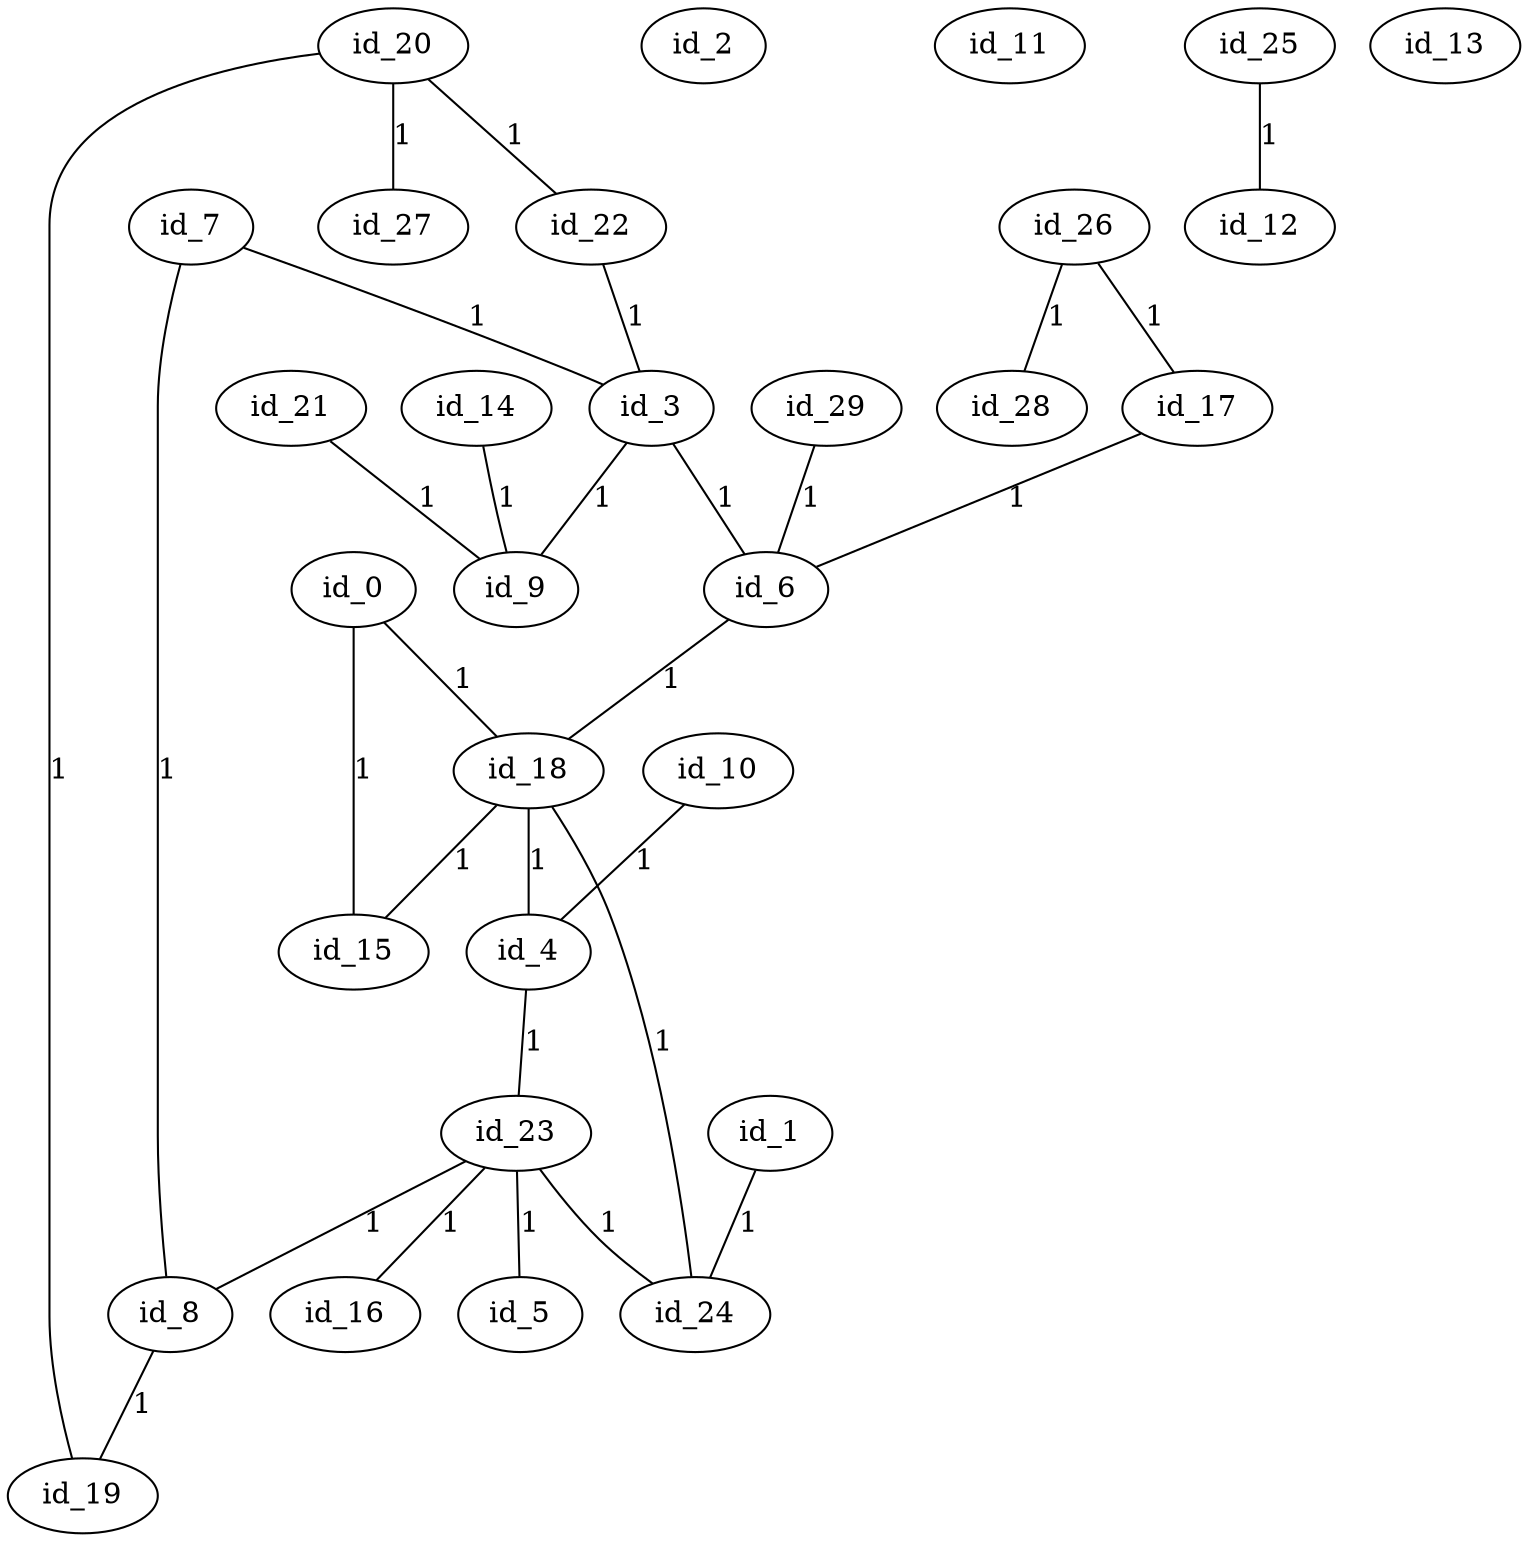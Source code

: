 graph GR{
id_0;
id_1;
id_2;
id_3;
id_4;
id_5;
id_6;
id_7;
id_8;
id_9;
id_10;
id_11;
id_12;
id_13;
id_14;
id_15;
id_16;
id_17;
id_18;
id_19;
id_20;
id_21;
id_22;
id_23;
id_24;
id_25;
id_26;
id_27;
id_28;
id_29;
id_20--id_19[label=1];
id_26--id_28[label=1];
id_20--id_22[label=1];
id_23--id_24[label=1];
id_26--id_17[label=1];
id_18--id_15[label=1];
id_7--id_3[label=1];
id_6--id_18[label=1];
id_8--id_19[label=1];
id_15--id_0[label=1];
id_23--id_8[label=1];
id_20--id_27[label=1];
id_18--id_4[label=1];
id_10--id_4[label=1];
id_3--id_6[label=1];
id_0--id_18[label=1];
id_25--id_12[label=1];
id_17--id_6[label=1];
id_1--id_24[label=1];
id_21--id_9[label=1];
id_7--id_8[label=1];
id_22--id_3[label=1];
id_23--id_16[label=1];
id_23--id_5[label=1];
id_14--id_9[label=1];
id_18--id_24[label=1];
id_4--id_23[label=1];
id_3--id_9[label=1];
id_29--id_6[label=1];
}
